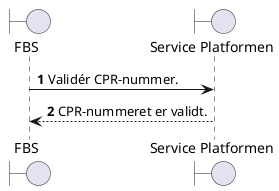 @startuml
autonumber

boundary    "FBS" as fbs
boundary    "Service Platformen" as serviceplatformen

fbs -> serviceplatformen: Validér CPR-nummer.
serviceplatformen --> fbs: CPR-nummeret er validt.

@enduml

